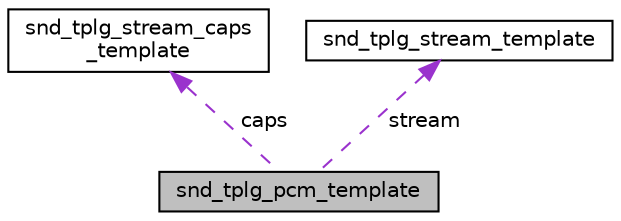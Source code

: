 digraph "snd_tplg_pcm_template"
{
  edge [fontname="Helvetica",fontsize="10",labelfontname="Helvetica",labelfontsize="10"];
  node [fontname="Helvetica",fontsize="10",shape=record];
  Node1 [label="snd_tplg_pcm_template",height=0.2,width=0.4,color="black", fillcolor="grey75", style="filled", fontcolor="black"];
  Node2 -> Node1 [dir="back",color="darkorchid3",fontsize="10",style="dashed",label=" caps" ,fontname="Helvetica"];
  Node2 [label="snd_tplg_stream_caps\l_template",height=0.2,width=0.4,color="black", fillcolor="white", style="filled",URL="$structsnd__tplg__stream__caps__template.html",tooltip="Stream Capabilities. "];
  Node3 -> Node1 [dir="back",color="darkorchid3",fontsize="10",style="dashed",label=" stream" ,fontname="Helvetica"];
  Node3 [label="snd_tplg_stream_template",height=0.2,width=0.4,color="black", fillcolor="white", style="filled",URL="$structsnd__tplg__stream__template.html",tooltip="Stream configurations. "];
}
